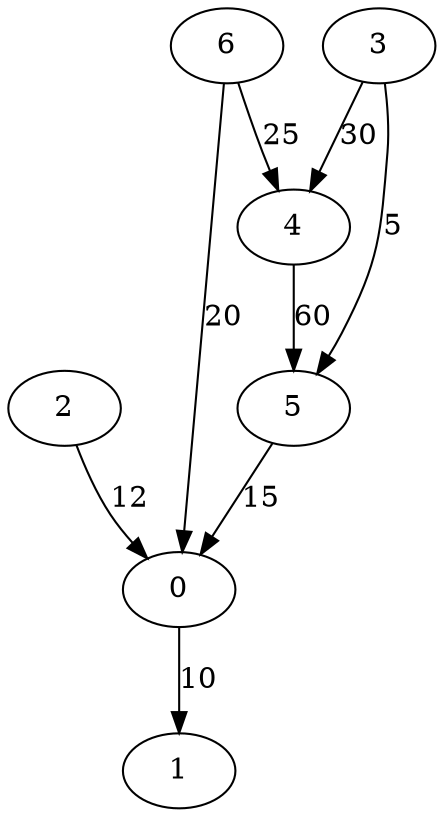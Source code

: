 digraph G {
    splines="TRUE";

    /* Entities */
    shortName [label="1"]
    
    /* Relationships */
    0 -> shortName[label="10"]
    2 -> 0[label="12"];
    6 -> 0 [label="20"];
    6 -> 4 [label="25"];
    3 -> 4 [label="30"];
    3 -> 5 [label="5"];
    4 -> 5 [label="60"];
    5 -> 0 [label="15"];

    /* Ranks */
    { rank=same; shortName; };
}